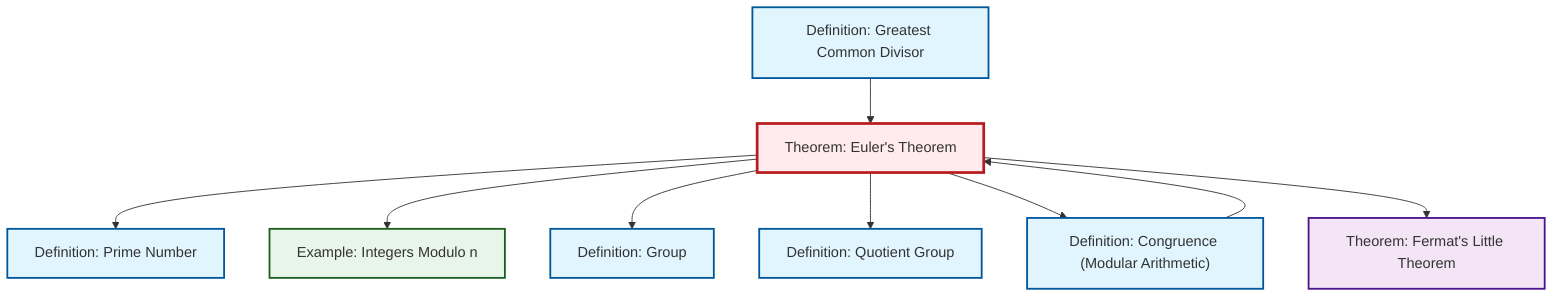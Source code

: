 graph TD
    classDef definition fill:#e1f5fe,stroke:#01579b,stroke-width:2px
    classDef theorem fill:#f3e5f5,stroke:#4a148c,stroke-width:2px
    classDef axiom fill:#fff3e0,stroke:#e65100,stroke-width:2px
    classDef example fill:#e8f5e9,stroke:#1b5e20,stroke-width:2px
    classDef current fill:#ffebee,stroke:#b71c1c,stroke-width:3px
    def-gcd["Definition: Greatest Common Divisor"]:::definition
    thm-euler["Theorem: Euler's Theorem"]:::theorem
    thm-fermat-little["Theorem: Fermat's Little Theorem"]:::theorem
    def-prime["Definition: Prime Number"]:::definition
    def-group["Definition: Group"]:::definition
    def-congruence["Definition: Congruence (Modular Arithmetic)"]:::definition
    ex-quotient-integers-mod-n["Example: Integers Modulo n"]:::example
    def-quotient-group["Definition: Quotient Group"]:::definition
    thm-euler --> def-prime
    thm-euler --> ex-quotient-integers-mod-n
    thm-euler --> def-group
    def-gcd --> thm-euler
    def-congruence --> thm-euler
    thm-euler --> def-quotient-group
    thm-euler --> def-congruence
    thm-euler --> thm-fermat-little
    class thm-euler current